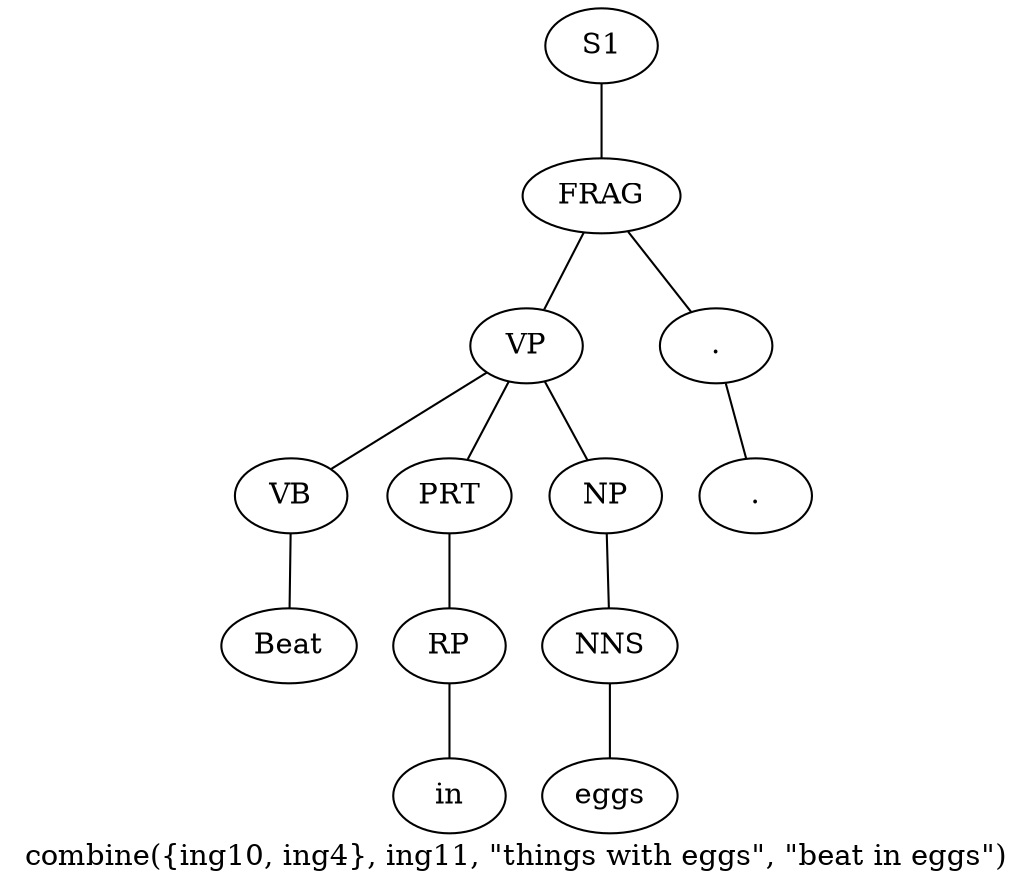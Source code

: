 graph SyntaxGraph {
	label = "combine({ing10, ing4}, ing11, \"things with eggs\", \"beat in eggs\")";
	Node0 [label="S1"];
	Node1 [label="FRAG"];
	Node2 [label="VP"];
	Node3 [label="VB"];
	Node4 [label="Beat"];
	Node5 [label="PRT"];
	Node6 [label="RP"];
	Node7 [label="in"];
	Node8 [label="NP"];
	Node9 [label="NNS"];
	Node10 [label="eggs"];
	Node11 [label="."];
	Node12 [label="."];

	Node0 -- Node1;
	Node1 -- Node2;
	Node1 -- Node11;
	Node2 -- Node3;
	Node2 -- Node5;
	Node2 -- Node8;
	Node3 -- Node4;
	Node5 -- Node6;
	Node6 -- Node7;
	Node8 -- Node9;
	Node9 -- Node10;
	Node11 -- Node12;
}